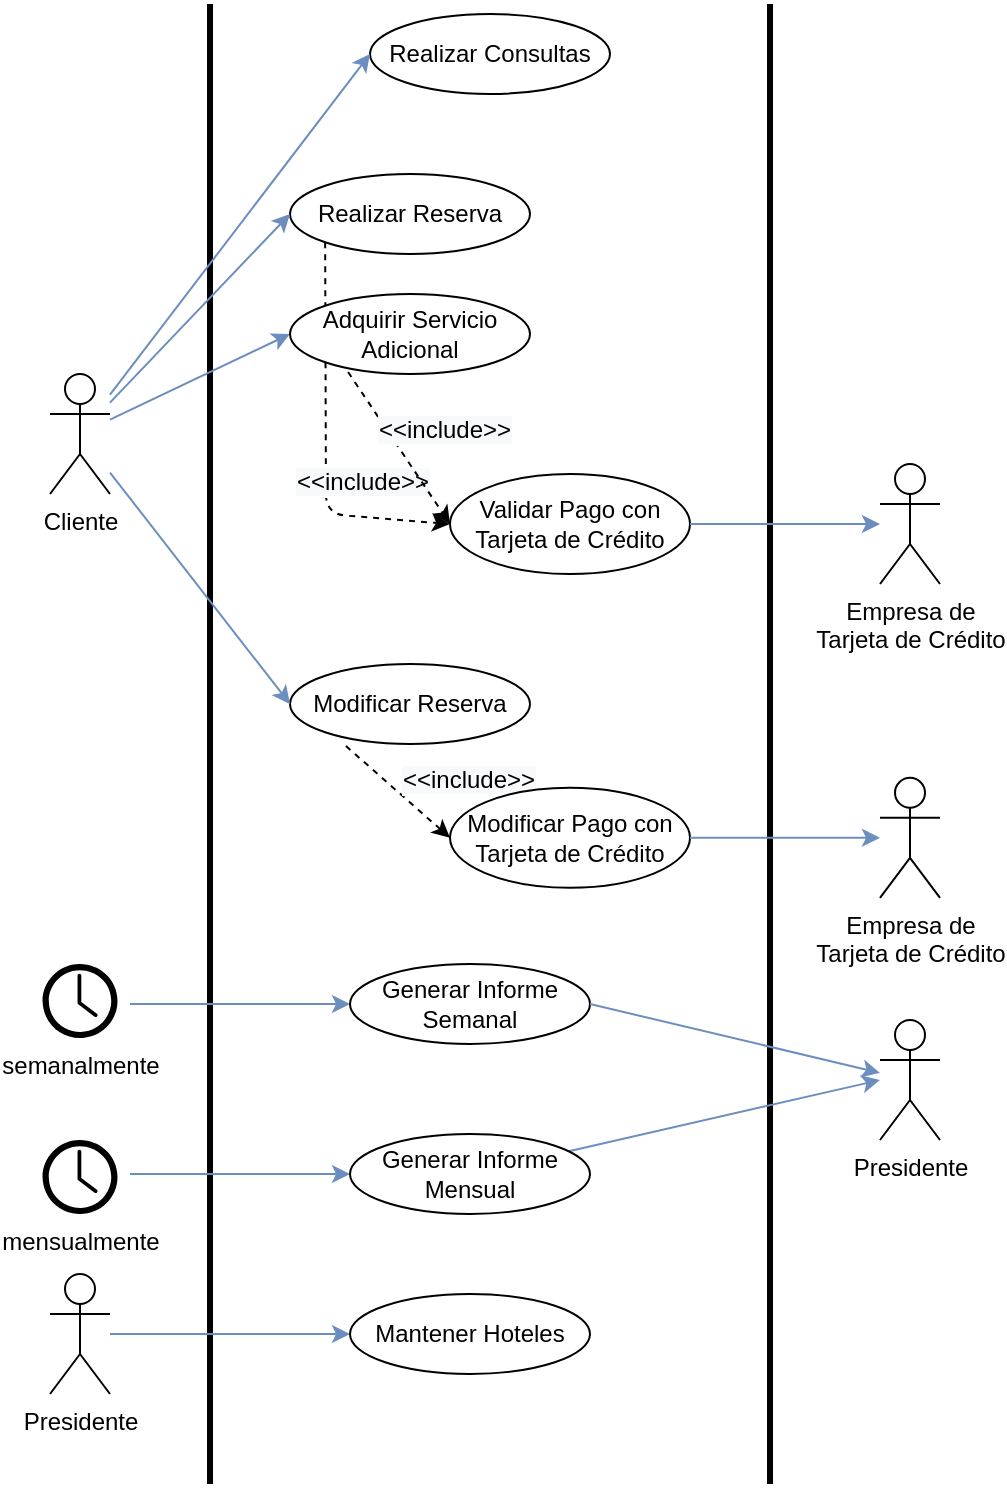 <mxfile version="14.3.1" type="device"><diagram id="zngwCTSnNqY8AsrBJGvs" name="Page-1"><mxGraphModel dx="1834" dy="862" grid="1" gridSize="10" guides="1" tooltips="1" connect="1" arrows="1" fold="1" page="1" pageScale="1" pageWidth="850" pageHeight="1100" math="0" shadow="0"><root><mxCell id="0"/><mxCell id="1" parent="0"/><mxCell id="RLjeAVOQxVMwUplg_oB_-1" value="" style="endArrow=none;html=1;strokeWidth=3;" parent="1" edge="1"><mxGeometry width="50" height="50" relative="1" as="geometry"><mxPoint x="160" y="830" as="sourcePoint"/><mxPoint x="160" y="90" as="targetPoint"/></mxGeometry></mxCell><mxCell id="RLjeAVOQxVMwUplg_oB_-2" value="" style="endArrow=none;html=1;strokeWidth=3;" parent="1" edge="1"><mxGeometry width="50" height="50" relative="1" as="geometry"><mxPoint x="440" y="830" as="sourcePoint"/><mxPoint x="440" y="90" as="targetPoint"/></mxGeometry></mxCell><mxCell id="TPBgXsOx6onIqtXw-lsx-2" style="edgeStyle=none;orthogonalLoop=1;jettySize=auto;html=1;strokeColor=#6c8ebf;strokeWidth=1;fillColor=#dae8fc;fontSize=14;entryX=0;entryY=0.5;entryDx=0;entryDy=0;" parent="1" source="RLjeAVOQxVMwUplg_oB_-3" target="TPBgXsOx6onIqtXw-lsx-3" edge="1"><mxGeometry relative="1" as="geometry"><mxPoint x="210" y="415" as="targetPoint"/></mxGeometry></mxCell><mxCell id="RLjeAVOQxVMwUplg_oB_-3" value="Cliente" style="shape=umlActor;verticalLabelPosition=bottom;verticalAlign=top;html=1;outlineConnect=0;" parent="1" vertex="1"><mxGeometry x="80" y="275" width="30" height="60" as="geometry"/></mxCell><mxCell id="RLjeAVOQxVMwUplg_oB_-9" value="Realizar Consultas" style="ellipse;whiteSpace=wrap;html=1;strokeWidth=1;fontSize=12;" parent="1" vertex="1"><mxGeometry x="240" y="95" width="120" height="40" as="geometry"/></mxCell><mxCell id="RLjeAVOQxVMwUplg_oB_-15" value="" style="endArrow=classic;html=1;strokeWidth=1;fontSize=14;fillColor=#dae8fc;strokeColor=#6c8ebf;entryX=0;entryY=0.5;entryDx=0;entryDy=0;" parent="1" source="RLjeAVOQxVMwUplg_oB_-3" target="RLjeAVOQxVMwUplg_oB_-9" edge="1"><mxGeometry width="50" height="50" relative="1" as="geometry"><mxPoint x="340" y="155" as="sourcePoint"/><mxPoint x="110" y="35" as="targetPoint"/></mxGeometry></mxCell><mxCell id="RLjeAVOQxVMwUplg_oB_-17" value="Realizar Reserva" style="ellipse;whiteSpace=wrap;html=1;strokeWidth=1;fontSize=12;" parent="1" vertex="1"><mxGeometry x="200" y="175" width="120" height="40" as="geometry"/></mxCell><mxCell id="RLjeAVOQxVMwUplg_oB_-18" value="" style="endArrow=classic;html=1;strokeWidth=1;fontSize=14;fillColor=#dae8fc;strokeColor=#6c8ebf;entryX=0;entryY=0.5;entryDx=0;entryDy=0;" parent="1" source="RLjeAVOQxVMwUplg_oB_-3" target="RLjeAVOQxVMwUplg_oB_-17" edge="1"><mxGeometry width="50" height="50" relative="1" as="geometry"><mxPoint x="250" y="70" as="sourcePoint"/><mxPoint x="105" y="128.906" as="targetPoint"/></mxGeometry></mxCell><mxCell id="RLjeAVOQxVMwUplg_oB_-21" value="Modificar Reserva" style="ellipse;whiteSpace=wrap;html=1;strokeWidth=1;fontSize=12;" parent="1" vertex="1"><mxGeometry x="200" y="420" width="120" height="40" as="geometry"/></mxCell><mxCell id="RLjeAVOQxVMwUplg_oB_-23" value="" style="endArrow=classic;html=1;strokeWidth=1;fontSize=14;fillColor=#dae8fc;strokeColor=#6c8ebf;entryX=0;entryY=0.5;entryDx=0;entryDy=0;" parent="1" source="RLjeAVOQxVMwUplg_oB_-3" target="RLjeAVOQxVMwUplg_oB_-21" edge="1"><mxGeometry width="50" height="50" relative="1" as="geometry"><mxPoint x="105" y="133.125" as="sourcePoint"/><mxPoint x="250" y="115" as="targetPoint"/></mxGeometry></mxCell><mxCell id="3UGgzvrrk4JC5cEBjmV9-1" value="Validar Pago con Tarjeta de Crédito" style="ellipse;whiteSpace=wrap;html=1;strokeWidth=1;fontSize=12;" parent="1" vertex="1"><mxGeometry x="280" y="325" width="120" height="50" as="geometry"/></mxCell><mxCell id="3UGgzvrrk4JC5cEBjmV9-2" value="Empresa de&lt;br&gt;Tarjeta de Crédito" style="shape=umlActor;verticalLabelPosition=bottom;verticalAlign=top;html=1;outlineConnect=0;" parent="1" vertex="1"><mxGeometry x="495" y="476.89" width="30" height="60" as="geometry"/></mxCell><mxCell id="3UGgzvrrk4JC5cEBjmV9-4" value="" style="endArrow=classic;html=1;exitX=0;exitY=1;exitDx=0;exitDy=0;entryX=0;entryY=0.5;entryDx=0;entryDy=0;dashed=1;" parent="1" source="RLjeAVOQxVMwUplg_oB_-17" target="3UGgzvrrk4JC5cEBjmV9-1" edge="1"><mxGeometry width="50" height="50" relative="1" as="geometry"><mxPoint x="217.574" y="219.142" as="sourcePoint"/><mxPoint x="290" y="275" as="targetPoint"/><Array as="points"><mxPoint x="218" y="345"/></Array></mxGeometry></mxCell><mxCell id="TPBgXsOx6onIqtXw-lsx-54" value="&lt;span style=&quot;font-size: 12px ; background-color: rgb(248 , 249 , 250)&quot;&gt;&amp;lt;&amp;lt;include&amp;gt;&amp;gt;&lt;/span&gt;" style="edgeLabel;html=1;align=center;verticalAlign=middle;resizable=0;points=[];fontSize=14;" parent="3UGgzvrrk4JC5cEBjmV9-4" vertex="1" connectable="0"><mxGeometry x="0.408" y="-1" relative="1" as="geometry"><mxPoint x="14.11" y="-18.19" as="offset"/></mxGeometry></mxCell><mxCell id="3UGgzvrrk4JC5cEBjmV9-7" value="" style="endArrow=classic;html=1;strokeWidth=1;fontSize=14;fillColor=#dae8fc;strokeColor=#6c8ebf;" parent="1" source="3UGgzvrrk4JC5cEBjmV9-1" target="TPBgXsOx6onIqtXw-lsx-58" edge="1"><mxGeometry width="50" height="50" relative="1" as="geometry"><mxPoint x="95" y="212.5" as="sourcePoint"/><mxPoint x="200" y="265" as="targetPoint"/></mxGeometry></mxCell><mxCell id="TPBgXsOx6onIqtXw-lsx-3" value="Adquirir Servicio&lt;br&gt;Adicional" style="ellipse;whiteSpace=wrap;html=1;strokeWidth=1;fontSize=12;" parent="1" vertex="1"><mxGeometry x="200" y="235" width="120" height="40" as="geometry"/></mxCell><mxCell id="TPBgXsOx6onIqtXw-lsx-17" style="edgeStyle=none;orthogonalLoop=1;jettySize=auto;html=1;strokeColor=#6c8ebf;strokeWidth=1;fillColor=#dae8fc;fontSize=14;entryX=0;entryY=0.5;entryDx=0;entryDy=0;" parent="1" target="TPBgXsOx6onIqtXw-lsx-18" edge="1"><mxGeometry relative="1" as="geometry"><mxPoint x="240" y="616.5" as="targetPoint"/><mxPoint x="120" y="675" as="sourcePoint"/></mxGeometry></mxCell><mxCell id="njvc0yn9CoQSYijpM5Q4-5" style="edgeStyle=none;orthogonalLoop=1;jettySize=auto;html=1;strokeColor=#6c8ebf;strokeWidth=1;fillColor=#dae8fc;fontSize=14;entryX=0;entryY=0.5;entryDx=0;entryDy=0;" edge="1" parent="1" source="TPBgXsOx6onIqtXw-lsx-18" target="njvc0yn9CoQSYijpM5Q4-4"><mxGeometry relative="1" as="geometry"/></mxCell><mxCell id="TPBgXsOx6onIqtXw-lsx-18" value="Generar Informe&lt;br&gt;Mensual" style="ellipse;whiteSpace=wrap;html=1;strokeWidth=1;fontSize=12;" parent="1" vertex="1"><mxGeometry x="230" y="655" width="120" height="40" as="geometry"/></mxCell><mxCell id="TPBgXsOx6onIqtXw-lsx-24" style="edgeStyle=none;orthogonalLoop=1;jettySize=auto;html=1;entryX=0;entryY=0.5;entryDx=0;entryDy=0;strokeColor=#6c8ebf;strokeWidth=1;fillColor=#dae8fc;fontSize=14;" parent="1" target="TPBgXsOx6onIqtXw-lsx-22" edge="1"><mxGeometry relative="1" as="geometry"><mxPoint x="120" y="590" as="sourcePoint"/></mxGeometry></mxCell><mxCell id="TPBgXsOx6onIqtXw-lsx-22" value="Generar Informe&lt;br&gt;Semanal" style="ellipse;whiteSpace=wrap;html=1;strokeWidth=1;fontSize=12;" parent="1" vertex="1"><mxGeometry x="230" y="570" width="120" height="40" as="geometry"/></mxCell><mxCell id="TPBgXsOx6onIqtXw-lsx-29" style="edgeStyle=none;orthogonalLoop=1;jettySize=auto;html=1;entryX=0;entryY=0.5;entryDx=0;entryDy=0;strokeColor=#6c8ebf;strokeWidth=1;fillColor=#dae8fc;fontSize=14;" parent="1" source="TPBgXsOx6onIqtXw-lsx-27" target="TPBgXsOx6onIqtXw-lsx-28" edge="1"><mxGeometry relative="1" as="geometry"/></mxCell><mxCell id="TPBgXsOx6onIqtXw-lsx-27" value="Presidente" style="shape=umlActor;verticalLabelPosition=bottom;verticalAlign=top;html=1;outlineConnect=0;" parent="1" vertex="1"><mxGeometry x="80" y="725" width="30" height="60" as="geometry"/></mxCell><mxCell id="TPBgXsOx6onIqtXw-lsx-28" value="Mantener Hoteles" style="ellipse;whiteSpace=wrap;html=1;strokeWidth=1;fontSize=12;" parent="1" vertex="1"><mxGeometry x="230" y="735" width="120" height="40" as="geometry"/></mxCell><mxCell id="TPBgXsOx6onIqtXw-lsx-45" value="" style="endArrow=classic;html=1;exitX=0.233;exitY=1.025;exitDx=0;exitDy=0;dashed=1;exitPerimeter=0;entryX=0;entryY=0.5;entryDx=0;entryDy=0;" parent="1" source="RLjeAVOQxVMwUplg_oB_-21" target="TPBgXsOx6onIqtXw-lsx-46" edge="1"><mxGeometry width="50" height="50" relative="1" as="geometry"><mxPoint x="227.574" y="108.142" as="sourcePoint"/><mxPoint x="280" y="160" as="targetPoint"/></mxGeometry></mxCell><mxCell id="TPBgXsOx6onIqtXw-lsx-56" value="&lt;span style=&quot;font-size: 12px ; background-color: rgb(248 , 249 , 250)&quot;&gt;&amp;lt;&amp;lt;include&amp;gt;&amp;gt;&lt;/span&gt;" style="edgeLabel;html=1;align=center;verticalAlign=middle;resizable=0;points=[];fontSize=14;" parent="TPBgXsOx6onIqtXw-lsx-45" vertex="1" connectable="0"><mxGeometry x="0.147" relative="1" as="geometry"><mxPoint x="30.88" y="-10.43" as="offset"/></mxGeometry></mxCell><mxCell id="TPBgXsOx6onIqtXw-lsx-46" value="Modificar Pago con Tarjeta de Crédito" style="ellipse;whiteSpace=wrap;html=1;strokeWidth=1;fontSize=12;" parent="1" vertex="1"><mxGeometry x="280" y="481.89" width="120" height="50" as="geometry"/></mxCell><mxCell id="TPBgXsOx6onIqtXw-lsx-49" value="" style="endArrow=classic;html=1;exitX=0.242;exitY=0.975;exitDx=0;exitDy=0;dashed=1;exitPerimeter=0;entryX=0;entryY=0.5;entryDx=0;entryDy=0;" parent="1" source="TPBgXsOx6onIqtXw-lsx-3" target="3UGgzvrrk4JC5cEBjmV9-1" edge="1"><mxGeometry width="50" height="50" relative="1" as="geometry"><mxPoint x="237.96" y="425" as="sourcePoint"/><mxPoint x="290" y="459" as="targetPoint"/></mxGeometry></mxCell><mxCell id="TPBgXsOx6onIqtXw-lsx-55" value="&lt;span style=&quot;font-size: 12px ; background-color: rgb(248 , 249 , 250)&quot;&gt;&amp;lt;&amp;lt;include&amp;gt;&amp;gt;&lt;/span&gt;" style="edgeLabel;html=1;align=center;verticalAlign=middle;resizable=0;points=[];fontSize=14;" parent="TPBgXsOx6onIqtXw-lsx-49" vertex="1" connectable="0"><mxGeometry x="0.362" y="2" relative="1" as="geometry"><mxPoint x="11.35" y="-22.59" as="offset"/></mxGeometry></mxCell><mxCell id="TPBgXsOx6onIqtXw-lsx-52" style="edgeStyle=none;orthogonalLoop=1;jettySize=auto;html=1;exitX=1;exitY=0.5;exitDx=0;exitDy=0;strokeColor=#6c8ebf;strokeWidth=1;fillColor=#dae8fc;fontSize=14;" parent="1" source="TPBgXsOx6onIqtXw-lsx-46" target="3UGgzvrrk4JC5cEBjmV9-2" edge="1"><mxGeometry relative="1" as="geometry"><mxPoint x="410" y="445.89" as="sourcePoint"/></mxGeometry></mxCell><mxCell id="TPBgXsOx6onIqtXw-lsx-58" value="Empresa de&lt;br&gt;Tarjeta de Crédito" style="shape=umlActor;verticalLabelPosition=bottom;verticalAlign=top;html=1;outlineConnect=0;" parent="1" vertex="1"><mxGeometry x="495" y="320" width="30" height="60" as="geometry"/></mxCell><mxCell id="njvc0yn9CoQSYijpM5Q4-3" value="mensualmente" style="pointerEvents=1;shadow=0;dashed=0;html=1;strokeColor=none;fillColor=#000000;labelPosition=center;verticalLabelPosition=bottom;verticalAlign=top;outlineConnect=0;align=center;shape=mxgraph.office.concepts.clock;" vertex="1" parent="1"><mxGeometry x="76.25" y="658" width="37.5" height="37" as="geometry"/></mxCell><mxCell id="njvc0yn9CoQSYijpM5Q4-4" value="Presidente" style="shape=umlActor;verticalLabelPosition=bottom;verticalAlign=top;html=1;outlineConnect=0;" vertex="1" parent="1"><mxGeometry x="495" y="598" width="30" height="60" as="geometry"/></mxCell><mxCell id="njvc0yn9CoQSYijpM5Q4-7" style="edgeStyle=none;orthogonalLoop=1;jettySize=auto;html=1;strokeColor=#6c8ebf;strokeWidth=1;fillColor=#dae8fc;fontSize=14;exitX=1;exitY=0.5;exitDx=0;exitDy=0;" edge="1" parent="1" source="TPBgXsOx6onIqtXw-lsx-22" target="njvc0yn9CoQSYijpM5Q4-4"><mxGeometry relative="1" as="geometry"><mxPoint x="360" y="685" as="sourcePoint"/><mxPoint x="505" y="685" as="targetPoint"/></mxGeometry></mxCell><mxCell id="njvc0yn9CoQSYijpM5Q4-8" value="semanalmente" style="pointerEvents=1;shadow=0;dashed=0;html=1;strokeColor=none;fillColor=#000000;labelPosition=center;verticalLabelPosition=bottom;verticalAlign=top;outlineConnect=0;align=center;shape=mxgraph.office.concepts.clock;" vertex="1" parent="1"><mxGeometry x="76.25" y="570" width="37.5" height="37" as="geometry"/></mxCell></root></mxGraphModel></diagram></mxfile>